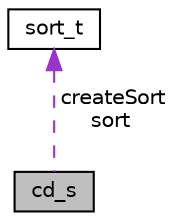 digraph "cd_s"
{
 // LATEX_PDF_SIZE
  edge [fontname="Helvetica",fontsize="10",labelfontname="Helvetica",labelfontsize="10"];
  node [fontname="Helvetica",fontsize="10",shape=record];
  Node1 [label="cd_s",height=0.2,width=0.4,color="black", fillcolor="grey75", style="filled", fontcolor="black",tooltip=" "];
  Node2 -> Node1 [dir="back",color="darkorchid3",fontsize="10",style="dashed",label=" createSort\nsort" ,fontname="Helvetica"];
  Node2 [label="sort_t",height=0.2,width=0.4,color="black", fillcolor="white", style="filled",URL="$structsort__t.html",tooltip="Structure général d'un joueur."];
}
